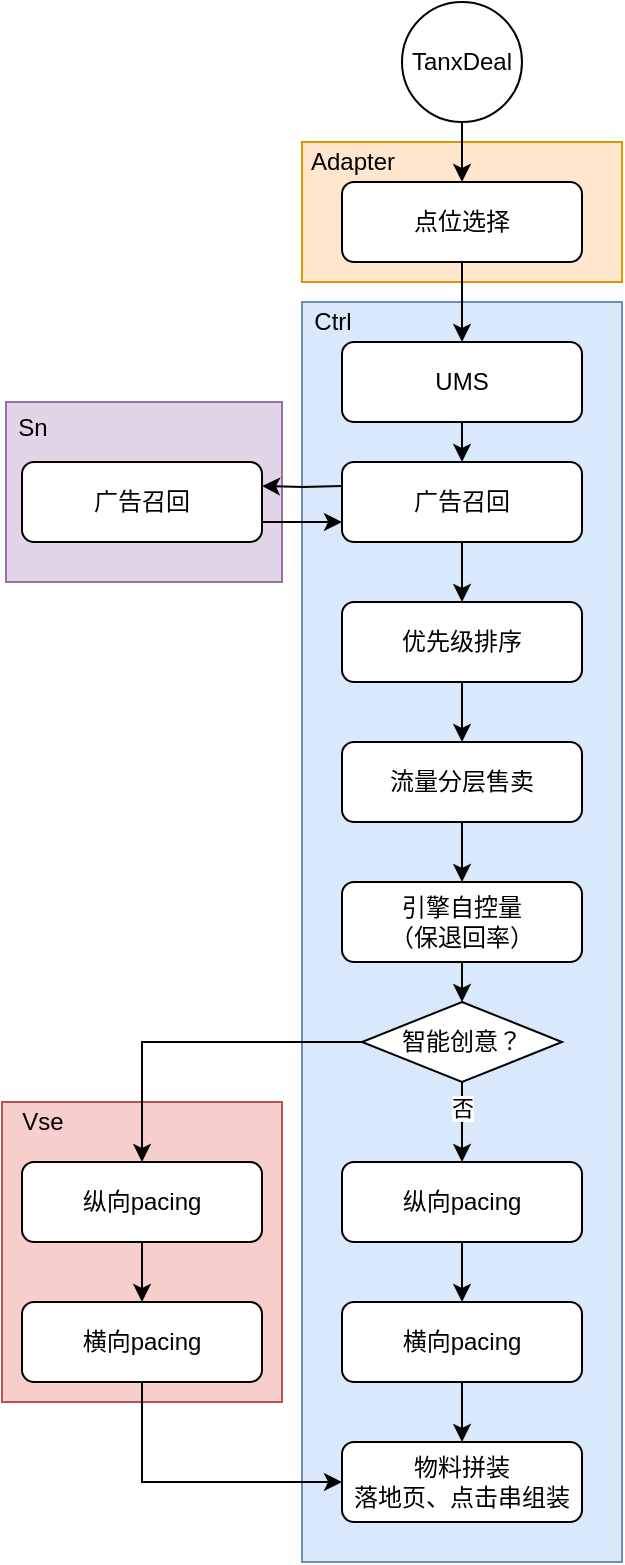 <mxfile version="14.9.8" type="github">
  <diagram id="C5RBs43oDa-KdzZeNtuy" name="Page-1">
    <mxGraphModel dx="1722" dy="1758" grid="1" gridSize="10" guides="1" tooltips="1" connect="1" arrows="1" fold="1" page="1" pageScale="1" pageWidth="827" pageHeight="1169" math="0" shadow="0">
      <root>
        <mxCell id="WIyWlLk6GJQsqaUBKTNV-0" />
        <mxCell id="WIyWlLk6GJQsqaUBKTNV-1" parent="WIyWlLk6GJQsqaUBKTNV-0" />
        <mxCell id="tNXuFwaImXzpJUykY29l-38" value="" style="rounded=0;whiteSpace=wrap;html=1;fillColor=#e1d5e7;strokeColor=#9673a6;" vertex="1" parent="WIyWlLk6GJQsqaUBKTNV-1">
          <mxGeometry x="-8" y="190" width="138" height="90" as="geometry" />
        </mxCell>
        <mxCell id="tNXuFwaImXzpJUykY29l-27" value="" style="rounded=0;whiteSpace=wrap;html=1;fillColor=#f8cecc;strokeColor=#b85450;" vertex="1" parent="WIyWlLk6GJQsqaUBKTNV-1">
          <mxGeometry x="-10" y="540" width="140" height="150" as="geometry" />
        </mxCell>
        <mxCell id="tNXuFwaImXzpJUykY29l-17" value="" style="rounded=0;whiteSpace=wrap;html=1;fontStyle=1;fillColor=#dae8fc;strokeColor=#6c8ebf;" vertex="1" parent="WIyWlLk6GJQsqaUBKTNV-1">
          <mxGeometry x="140" y="140" width="160" height="630" as="geometry" />
        </mxCell>
        <mxCell id="tNXuFwaImXzpJUykY29l-15" value="" style="rounded=0;whiteSpace=wrap;html=1;fillColor=#ffe6cc;strokeColor=#d79b00;" vertex="1" parent="WIyWlLk6GJQsqaUBKTNV-1">
          <mxGeometry x="140" y="60" width="160" height="70" as="geometry" />
        </mxCell>
        <mxCell id="tNXuFwaImXzpJUykY29l-3" style="edgeStyle=orthogonalEdgeStyle;rounded=0;orthogonalLoop=1;jettySize=auto;html=1;exitX=0.5;exitY=1;exitDx=0;exitDy=0;entryX=0.5;entryY=0;entryDx=0;entryDy=0;" edge="1" parent="WIyWlLk6GJQsqaUBKTNV-1" source="WIyWlLk6GJQsqaUBKTNV-3" target="tNXuFwaImXzpJUykY29l-0">
          <mxGeometry relative="1" as="geometry" />
        </mxCell>
        <mxCell id="WIyWlLk6GJQsqaUBKTNV-3" value="点位选择" style="rounded=1;whiteSpace=wrap;html=1;fontSize=12;glass=0;strokeWidth=1;shadow=0;" parent="WIyWlLk6GJQsqaUBKTNV-1" vertex="1">
          <mxGeometry x="160" y="80" width="120" height="40" as="geometry" />
        </mxCell>
        <mxCell id="tNXuFwaImXzpJUykY29l-6" style="edgeStyle=orthogonalEdgeStyle;rounded=0;orthogonalLoop=1;jettySize=auto;html=1;exitX=0.5;exitY=1;exitDx=0;exitDy=0;entryX=0.5;entryY=0;entryDx=0;entryDy=0;" edge="1" parent="WIyWlLk6GJQsqaUBKTNV-1" source="WIyWlLk6GJQsqaUBKTNV-11" target="tNXuFwaImXzpJUykY29l-5">
          <mxGeometry relative="1" as="geometry" />
        </mxCell>
        <mxCell id="tNXuFwaImXzpJUykY29l-41" style="edgeStyle=orthogonalEdgeStyle;rounded=0;orthogonalLoop=1;jettySize=auto;html=1;exitX=0;exitY=0.5;exitDx=0;exitDy=0;entryX=1;entryY=0.5;entryDx=0;entryDy=0;" edge="1" parent="WIyWlLk6GJQsqaUBKTNV-1">
          <mxGeometry relative="1" as="geometry">
            <mxPoint x="160" y="232" as="sourcePoint" />
            <mxPoint x="120" y="232" as="targetPoint" />
          </mxGeometry>
        </mxCell>
        <mxCell id="WIyWlLk6GJQsqaUBKTNV-11" value="广告召回" style="rounded=1;whiteSpace=wrap;html=1;fontSize=12;glass=0;strokeWidth=1;shadow=0;" parent="WIyWlLk6GJQsqaUBKTNV-1" vertex="1">
          <mxGeometry x="160" y="220" width="120" height="40" as="geometry" />
        </mxCell>
        <mxCell id="tNXuFwaImXzpJUykY29l-4" style="edgeStyle=orthogonalEdgeStyle;rounded=0;orthogonalLoop=1;jettySize=auto;html=1;exitX=0.5;exitY=1;exitDx=0;exitDy=0;entryX=0.5;entryY=0;entryDx=0;entryDy=0;" edge="1" parent="WIyWlLk6GJQsqaUBKTNV-1" source="tNXuFwaImXzpJUykY29l-0" target="WIyWlLk6GJQsqaUBKTNV-11">
          <mxGeometry relative="1" as="geometry" />
        </mxCell>
        <mxCell id="tNXuFwaImXzpJUykY29l-0" value="UMS" style="rounded=1;whiteSpace=wrap;html=1;fontSize=12;glass=0;strokeWidth=1;shadow=0;" vertex="1" parent="WIyWlLk6GJQsqaUBKTNV-1">
          <mxGeometry x="160" y="160" width="120" height="40" as="geometry" />
        </mxCell>
        <mxCell id="tNXuFwaImXzpJUykY29l-2" style="edgeStyle=orthogonalEdgeStyle;rounded=0;orthogonalLoop=1;jettySize=auto;html=1;exitX=0.5;exitY=1;exitDx=0;exitDy=0;entryX=0.5;entryY=0;entryDx=0;entryDy=0;" edge="1" parent="WIyWlLk6GJQsqaUBKTNV-1" source="tNXuFwaImXzpJUykY29l-1" target="WIyWlLk6GJQsqaUBKTNV-3">
          <mxGeometry relative="1" as="geometry" />
        </mxCell>
        <mxCell id="tNXuFwaImXzpJUykY29l-1" value="TanxDeal" style="ellipse;whiteSpace=wrap;html=1;aspect=fixed;" vertex="1" parent="WIyWlLk6GJQsqaUBKTNV-1">
          <mxGeometry x="190" y="-10" width="60" height="60" as="geometry" />
        </mxCell>
        <mxCell id="tNXuFwaImXzpJUykY29l-8" style="edgeStyle=orthogonalEdgeStyle;rounded=0;orthogonalLoop=1;jettySize=auto;html=1;exitX=0.5;exitY=1;exitDx=0;exitDy=0;entryX=0.5;entryY=0;entryDx=0;entryDy=0;" edge="1" parent="WIyWlLk6GJQsqaUBKTNV-1" source="tNXuFwaImXzpJUykY29l-5" target="tNXuFwaImXzpJUykY29l-7">
          <mxGeometry relative="1" as="geometry" />
        </mxCell>
        <mxCell id="tNXuFwaImXzpJUykY29l-5" value="优先级排序" style="rounded=1;whiteSpace=wrap;html=1;fontSize=12;glass=0;strokeWidth=1;shadow=0;" vertex="1" parent="WIyWlLk6GJQsqaUBKTNV-1">
          <mxGeometry x="160" y="290" width="120" height="40" as="geometry" />
        </mxCell>
        <mxCell id="tNXuFwaImXzpJUykY29l-10" style="edgeStyle=orthogonalEdgeStyle;rounded=0;orthogonalLoop=1;jettySize=auto;html=1;exitX=0.5;exitY=1;exitDx=0;exitDy=0;entryX=0.5;entryY=0;entryDx=0;entryDy=0;" edge="1" parent="WIyWlLk6GJQsqaUBKTNV-1" source="tNXuFwaImXzpJUykY29l-7" target="tNXuFwaImXzpJUykY29l-9">
          <mxGeometry relative="1" as="geometry" />
        </mxCell>
        <mxCell id="tNXuFwaImXzpJUykY29l-7" value="流量分层售卖" style="rounded=1;whiteSpace=wrap;html=1;fontSize=12;glass=0;strokeWidth=1;shadow=0;" vertex="1" parent="WIyWlLk6GJQsqaUBKTNV-1">
          <mxGeometry x="160" y="360" width="120" height="40" as="geometry" />
        </mxCell>
        <mxCell id="tNXuFwaImXzpJUykY29l-22" style="edgeStyle=orthogonalEdgeStyle;rounded=0;orthogonalLoop=1;jettySize=auto;html=1;exitX=0.5;exitY=1;exitDx=0;exitDy=0;entryX=0.5;entryY=0;entryDx=0;entryDy=0;" edge="1" parent="WIyWlLk6GJQsqaUBKTNV-1" source="tNXuFwaImXzpJUykY29l-9" target="tNXuFwaImXzpJUykY29l-20">
          <mxGeometry relative="1" as="geometry" />
        </mxCell>
        <mxCell id="tNXuFwaImXzpJUykY29l-9" value="引擎自控量&lt;br&gt;（保退回率）" style="rounded=1;whiteSpace=wrap;html=1;fontSize=12;glass=0;strokeWidth=1;shadow=0;" vertex="1" parent="WIyWlLk6GJQsqaUBKTNV-1">
          <mxGeometry x="160" y="430" width="120" height="40" as="geometry" />
        </mxCell>
        <mxCell id="tNXuFwaImXzpJUykY29l-14" style="edgeStyle=orthogonalEdgeStyle;rounded=0;orthogonalLoop=1;jettySize=auto;html=1;exitX=0.5;exitY=1;exitDx=0;exitDy=0;entryX=0.5;entryY=0;entryDx=0;entryDy=0;" edge="1" parent="WIyWlLk6GJQsqaUBKTNV-1" source="tNXuFwaImXzpJUykY29l-11" target="tNXuFwaImXzpJUykY29l-13">
          <mxGeometry relative="1" as="geometry" />
        </mxCell>
        <mxCell id="tNXuFwaImXzpJUykY29l-11" value="纵向pacing" style="rounded=1;whiteSpace=wrap;html=1;fontSize=12;glass=0;strokeWidth=1;shadow=0;" vertex="1" parent="WIyWlLk6GJQsqaUBKTNV-1">
          <mxGeometry x="160" y="570" width="120" height="40" as="geometry" />
        </mxCell>
        <mxCell id="tNXuFwaImXzpJUykY29l-36" style="edgeStyle=orthogonalEdgeStyle;rounded=0;orthogonalLoop=1;jettySize=auto;html=1;exitX=0.5;exitY=1;exitDx=0;exitDy=0;entryX=0.5;entryY=0;entryDx=0;entryDy=0;" edge="1" parent="WIyWlLk6GJQsqaUBKTNV-1" source="tNXuFwaImXzpJUykY29l-13" target="tNXuFwaImXzpJUykY29l-34">
          <mxGeometry relative="1" as="geometry" />
        </mxCell>
        <mxCell id="tNXuFwaImXzpJUykY29l-13" value="横向pacing" style="rounded=1;whiteSpace=wrap;html=1;fontSize=12;glass=0;strokeWidth=1;shadow=0;" vertex="1" parent="WIyWlLk6GJQsqaUBKTNV-1">
          <mxGeometry x="160" y="640" width="120" height="40" as="geometry" />
        </mxCell>
        <mxCell id="tNXuFwaImXzpJUykY29l-23" style="edgeStyle=orthogonalEdgeStyle;rounded=0;orthogonalLoop=1;jettySize=auto;html=1;exitX=0.5;exitY=1;exitDx=0;exitDy=0;entryX=0.5;entryY=0;entryDx=0;entryDy=0;" edge="1" parent="WIyWlLk6GJQsqaUBKTNV-1" source="tNXuFwaImXzpJUykY29l-20" target="tNXuFwaImXzpJUykY29l-11">
          <mxGeometry relative="1" as="geometry" />
        </mxCell>
        <mxCell id="tNXuFwaImXzpJUykY29l-24" value="否" style="edgeLabel;html=1;align=center;verticalAlign=middle;resizable=0;points=[];" vertex="1" connectable="0" parent="tNXuFwaImXzpJUykY29l-23">
          <mxGeometry x="-0.35" y="-4" relative="1" as="geometry">
            <mxPoint x="4" as="offset" />
          </mxGeometry>
        </mxCell>
        <mxCell id="tNXuFwaImXzpJUykY29l-28" style="edgeStyle=orthogonalEdgeStyle;rounded=0;orthogonalLoop=1;jettySize=auto;html=1;exitX=0;exitY=0.5;exitDx=0;exitDy=0;entryX=0.5;entryY=0;entryDx=0;entryDy=0;" edge="1" parent="WIyWlLk6GJQsqaUBKTNV-1" source="tNXuFwaImXzpJUykY29l-20" target="tNXuFwaImXzpJUykY29l-26">
          <mxGeometry relative="1" as="geometry" />
        </mxCell>
        <mxCell id="tNXuFwaImXzpJUykY29l-20" value="智能创意？" style="rhombus;whiteSpace=wrap;html=1;" vertex="1" parent="WIyWlLk6GJQsqaUBKTNV-1">
          <mxGeometry x="170" y="490" width="100" height="40" as="geometry" />
        </mxCell>
        <mxCell id="tNXuFwaImXzpJUykY29l-37" style="edgeStyle=orthogonalEdgeStyle;rounded=0;orthogonalLoop=1;jettySize=auto;html=1;exitX=0.5;exitY=1;exitDx=0;exitDy=0;entryX=0;entryY=0.5;entryDx=0;entryDy=0;" edge="1" parent="WIyWlLk6GJQsqaUBKTNV-1" source="tNXuFwaImXzpJUykY29l-25" target="tNXuFwaImXzpJUykY29l-34">
          <mxGeometry relative="1" as="geometry" />
        </mxCell>
        <mxCell id="tNXuFwaImXzpJUykY29l-25" value="横向pacing" style="rounded=1;whiteSpace=wrap;html=1;fontSize=12;glass=0;strokeWidth=1;shadow=0;" vertex="1" parent="WIyWlLk6GJQsqaUBKTNV-1">
          <mxGeometry y="640" width="120" height="40" as="geometry" />
        </mxCell>
        <mxCell id="tNXuFwaImXzpJUykY29l-29" style="edgeStyle=orthogonalEdgeStyle;rounded=0;orthogonalLoop=1;jettySize=auto;html=1;exitX=0.5;exitY=1;exitDx=0;exitDy=0;entryX=0.5;entryY=0;entryDx=0;entryDy=0;" edge="1" parent="WIyWlLk6GJQsqaUBKTNV-1" source="tNXuFwaImXzpJUykY29l-26" target="tNXuFwaImXzpJUykY29l-25">
          <mxGeometry relative="1" as="geometry" />
        </mxCell>
        <mxCell id="tNXuFwaImXzpJUykY29l-26" value="纵向pacing" style="rounded=1;whiteSpace=wrap;html=1;fontSize=12;glass=0;strokeWidth=1;shadow=0;" vertex="1" parent="WIyWlLk6GJQsqaUBKTNV-1">
          <mxGeometry y="570" width="120" height="40" as="geometry" />
        </mxCell>
        <mxCell id="tNXuFwaImXzpJUykY29l-30" value="Ctrl" style="text;html=1;resizable=0;autosize=1;align=center;verticalAlign=middle;points=[];fillColor=none;strokeColor=none;rounded=0;" vertex="1" parent="WIyWlLk6GJQsqaUBKTNV-1">
          <mxGeometry x="140" y="140" width="30" height="20" as="geometry" />
        </mxCell>
        <mxCell id="tNXuFwaImXzpJUykY29l-31" value="Vse" style="text;html=1;resizable=0;autosize=1;align=center;verticalAlign=middle;points=[];fillColor=none;strokeColor=none;rounded=0;" vertex="1" parent="WIyWlLk6GJQsqaUBKTNV-1">
          <mxGeometry x="-10" y="540" width="40" height="20" as="geometry" />
        </mxCell>
        <mxCell id="tNXuFwaImXzpJUykY29l-32" value="Adapter" style="text;html=1;resizable=0;autosize=1;align=center;verticalAlign=middle;points=[];fillColor=none;strokeColor=none;rounded=0;" vertex="1" parent="WIyWlLk6GJQsqaUBKTNV-1">
          <mxGeometry x="135" y="60" width="60" height="20" as="geometry" />
        </mxCell>
        <mxCell id="tNXuFwaImXzpJUykY29l-34" value="物料拼装&lt;br&gt;落地页、点击串组装" style="rounded=1;whiteSpace=wrap;html=1;fontSize=12;glass=0;strokeWidth=1;shadow=0;" vertex="1" parent="WIyWlLk6GJQsqaUBKTNV-1">
          <mxGeometry x="160" y="710" width="120" height="40" as="geometry" />
        </mxCell>
        <mxCell id="tNXuFwaImXzpJUykY29l-39" value="Sn" style="text;html=1;resizable=0;autosize=1;align=center;verticalAlign=middle;points=[];fillColor=none;strokeColor=none;rounded=0;" vertex="1" parent="WIyWlLk6GJQsqaUBKTNV-1">
          <mxGeometry x="-10" y="193" width="30" height="20" as="geometry" />
        </mxCell>
        <mxCell id="tNXuFwaImXzpJUykY29l-42" style="edgeStyle=orthogonalEdgeStyle;rounded=0;orthogonalLoop=1;jettySize=auto;html=1;exitX=1;exitY=0.75;exitDx=0;exitDy=0;entryX=0;entryY=0.75;entryDx=0;entryDy=0;" edge="1" parent="WIyWlLk6GJQsqaUBKTNV-1" source="tNXuFwaImXzpJUykY29l-40" target="WIyWlLk6GJQsqaUBKTNV-11">
          <mxGeometry relative="1" as="geometry" />
        </mxCell>
        <mxCell id="tNXuFwaImXzpJUykY29l-40" value="广告召回" style="rounded=1;whiteSpace=wrap;html=1;fontSize=12;glass=0;strokeWidth=1;shadow=0;" vertex="1" parent="WIyWlLk6GJQsqaUBKTNV-1">
          <mxGeometry y="220" width="120" height="40" as="geometry" />
        </mxCell>
      </root>
    </mxGraphModel>
  </diagram>
</mxfile>
